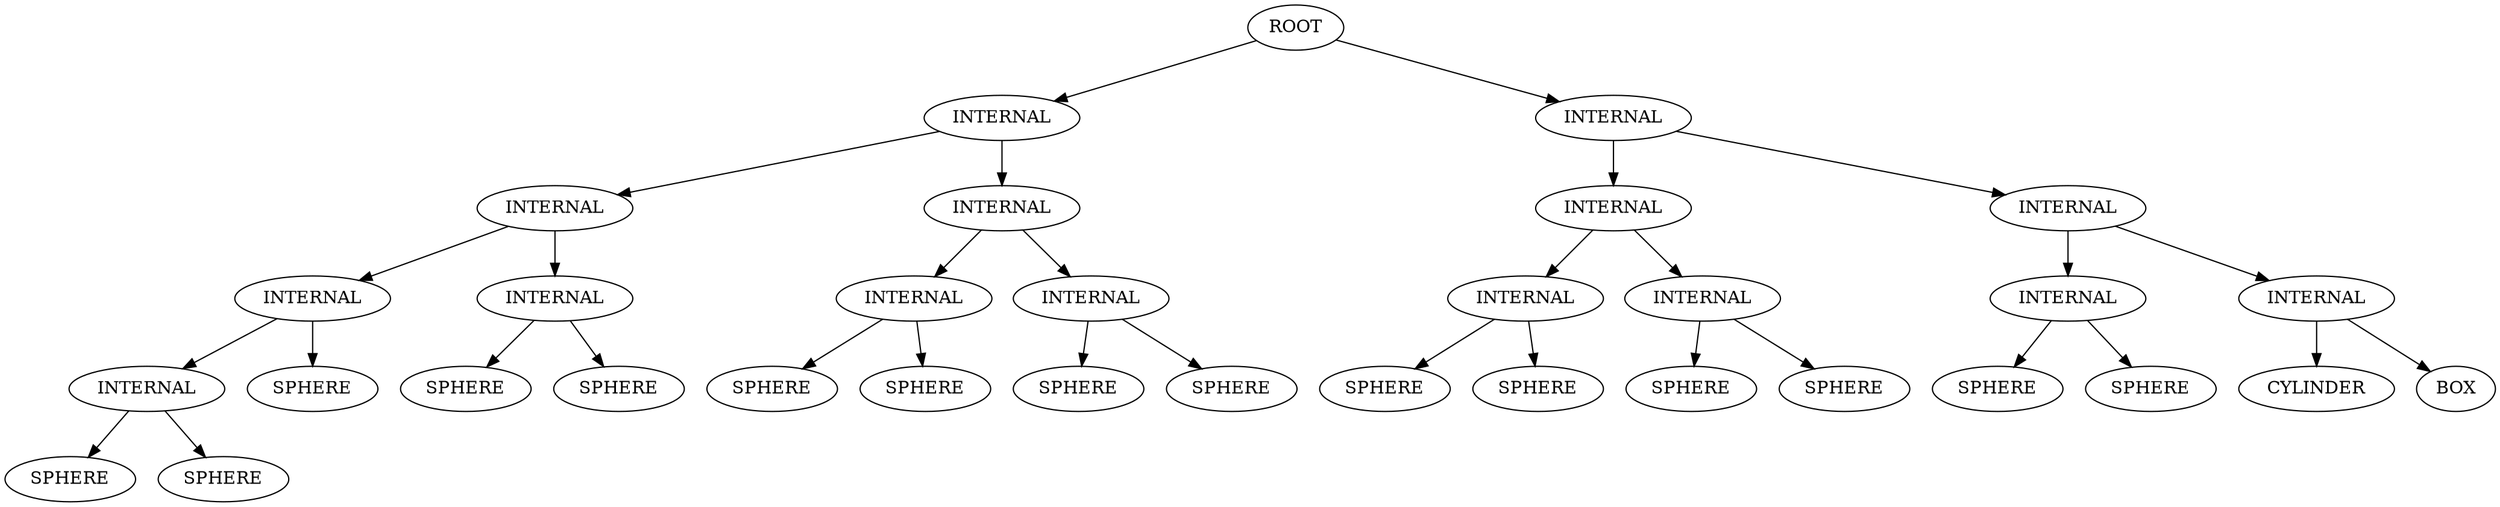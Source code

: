 digraph BVH {
	"0x55776796e7f0" [label="ROOT"];
	"0x55776796e7f0" -> "0x55776796d7f0";
	"0x55776796d7f0" [label="INTERNAL"];
	"0x55776796d7f0" -> "0x55776796cff0";
	"0x55776796cff0" [label="INTERNAL"];
	"0x55776796cff0" -> "0x55776796cbf0";
	"0x55776796cbf0" [label="INTERNAL"];
	"0x55776796cbf0" -> "0x55776796c9f0";
	"0x55776796c9f0" [label="INTERNAL"];
	"0x55776796c9f0" -> "0x55776796c7f0";
	"0x55776796c7f0" [label="SPHERE"];
	"0x55776796c9f0" -> "0x55776796c8f0";
	"0x55776796c8f0" [label="SPHERE"];
	"0x55776796cbf0" -> "0x55776796caf0";
	"0x55776796caf0" [label="SPHERE"];
	"0x55776796cff0" -> "0x55776796cef0";
	"0x55776796cef0" [label="INTERNAL"];
	"0x55776796cef0" -> "0x55776796ccf0";
	"0x55776796ccf0" [label="SPHERE"];
	"0x55776796cef0" -> "0x55776796cdf0";
	"0x55776796cdf0" [label="SPHERE"];
	"0x55776796d7f0" -> "0x55776796d6f0";
	"0x55776796d6f0" [label="INTERNAL"];
	"0x55776796d6f0" -> "0x55776796d2f0";
	"0x55776796d2f0" [label="INTERNAL"];
	"0x55776796d2f0" -> "0x55776796d0f0";
	"0x55776796d0f0" [label="SPHERE"];
	"0x55776796d2f0" -> "0x55776796d1f0";
	"0x55776796d1f0" [label="SPHERE"];
	"0x55776796d6f0" -> "0x55776796d5f0";
	"0x55776796d5f0" [label="INTERNAL"];
	"0x55776796d5f0" -> "0x55776796d3f0";
	"0x55776796d3f0" [label="SPHERE"];
	"0x55776796d5f0" -> "0x55776796d4f0";
	"0x55776796d4f0" [label="SPHERE"];
	"0x55776796e7f0" -> "0x55776796e6f0";
	"0x55776796e6f0" [label="INTERNAL"];
	"0x55776796e6f0" -> "0x55776796def0";
	"0x55776796def0" [label="INTERNAL"];
	"0x55776796def0" -> "0x55776796daf0";
	"0x55776796daf0" [label="INTERNAL"];
	"0x55776796daf0" -> "0x55776796d8f0";
	"0x55776796d8f0" [label="SPHERE"];
	"0x55776796daf0" -> "0x55776796d9f0";
	"0x55776796d9f0" [label="SPHERE"];
	"0x55776796def0" -> "0x55776796ddf0";
	"0x55776796ddf0" [label="INTERNAL"];
	"0x55776796ddf0" -> "0x55776796dbf0";
	"0x55776796dbf0" [label="SPHERE"];
	"0x55776796ddf0" -> "0x55776796dcf0";
	"0x55776796dcf0" [label="SPHERE"];
	"0x55776796e6f0" -> "0x55776796e5f0";
	"0x55776796e5f0" [label="INTERNAL"];
	"0x55776796e5f0" -> "0x55776796e1f0";
	"0x55776796e1f0" [label="INTERNAL"];
	"0x55776796e1f0" -> "0x55776796dff0";
	"0x55776796dff0" [label="SPHERE"];
	"0x55776796e1f0" -> "0x55776796e0f0";
	"0x55776796e0f0" [label="SPHERE"];
	"0x55776796e5f0" -> "0x55776796e4f0";
	"0x55776796e4f0" [label="INTERNAL"];
	"0x55776796e4f0" -> "0x55776796e2f0";
	"0x55776796e2f0" [label="CYLINDER"];
	"0x55776796e4f0" -> "0x55776796e3f0";
	"0x55776796e3f0" [label="BOX"];
}
